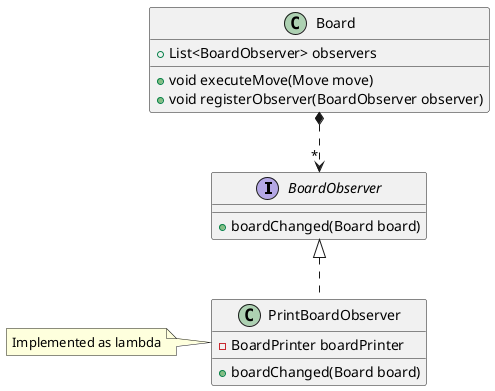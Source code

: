 @startuml
'https://plantuml.com/class-diagram

interface BoardObserver {
    + boardChanged(Board board)
}

class PrintBoardObserver {
    - BoardPrinter boardPrinter
    + boardChanged(Board board)
}

note left: Implemented as lambda

class Board {
    + List<BoardObserver> observers
    + void executeMove(Move move)
    + void registerObserver(BoardObserver observer)
}

Board *..> "*" BoardObserver
BoardObserver <|.. PrintBoardObserver

@enduml